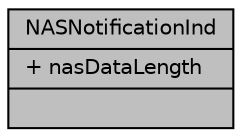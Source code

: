 digraph "NASNotificationInd"
{
 // LATEX_PDF_SIZE
  edge [fontname="Helvetica",fontsize="10",labelfontname="Helvetica",labelfontsize="10"];
  node [fontname="Helvetica",fontsize="10",shape=record];
  Node1 [label="{NASNotificationInd\n|+ nasDataLength\l|}",height=0.2,width=0.4,color="black", fillcolor="grey75", style="filled", fontcolor="black",tooltip=" "];
}
